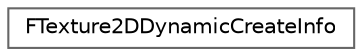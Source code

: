 digraph "Graphical Class Hierarchy"
{
 // INTERACTIVE_SVG=YES
 // LATEX_PDF_SIZE
  bgcolor="transparent";
  edge [fontname=Helvetica,fontsize=10,labelfontname=Helvetica,labelfontsize=10];
  node [fontname=Helvetica,fontsize=10,shape=box,height=0.2,width=0.4];
  rankdir="LR";
  Node0 [id="Node000000",label="FTexture2DDynamicCreateInfo",height=0.2,width=0.4,color="grey40", fillcolor="white", style="filled",URL="$d5/da5/structFTexture2DDynamicCreateInfo.html",tooltip=" "];
}
